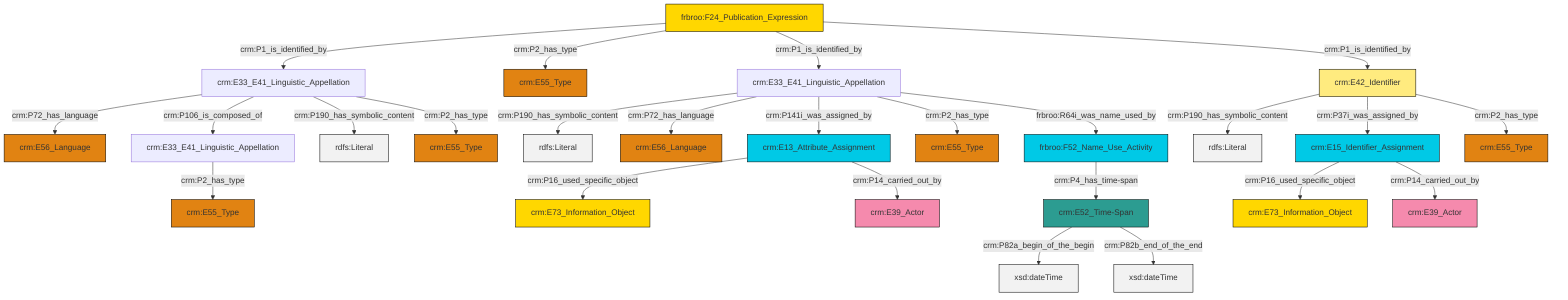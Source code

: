 graph TD
classDef Literal fill:#f2f2f2,stroke:#000000;
classDef CRM_Entity fill:#FFFFFF,stroke:#000000;
classDef Temporal_Entity fill:#00C9E6, stroke:#000000;
classDef Type fill:#E18312, stroke:#000000;
classDef Time-Span fill:#2C9C91, stroke:#000000;
classDef Appellation fill:#FFEB7F, stroke:#000000;
classDef Place fill:#008836, stroke:#000000;
classDef Persistent_Item fill:#B266B2, stroke:#000000;
classDef Conceptual_Object fill:#FFD700, stroke:#000000;
classDef Physical_Thing fill:#D2B48C, stroke:#000000;
classDef Actor fill:#f58aad, stroke:#000000;
classDef PC_Classes fill:#4ce600, stroke:#000000;
classDef Multi fill:#cccccc,stroke:#000000;

0["frbroo:F24_Publication_Expression"]:::Conceptual_Object -->|crm:P1_is_identified_by| 1["crm:E33_E41_Linguistic_Appellation"]:::Default
1["crm:E33_E41_Linguistic_Appellation"]:::Default -->|crm:P72_has_language| 4["crm:E56_Language"]:::Type
5["crm:E33_E41_Linguistic_Appellation"]:::Default -->|crm:P190_has_symbolic_content| 6[rdfs:Literal]:::Literal
9["crm:E52_Time-Span"]:::Time-Span -->|crm:P82a_begin_of_the_begin| 10[xsd:dateTime]:::Literal
12["crm:E15_Identifier_Assignment"]:::Temporal_Entity -->|crm:P16_used_specific_object| 13["crm:E73_Information_Object"]:::Conceptual_Object
5["crm:E33_E41_Linguistic_Appellation"]:::Default -->|crm:P72_has_language| 2["crm:E56_Language"]:::Type
1["crm:E33_E41_Linguistic_Appellation"]:::Default -->|crm:P106_is_composed_of| 17["crm:E33_E41_Linguistic_Appellation"]:::Default
18["frbroo:F52_Name_Use_Activity"]:::Temporal_Entity -->|crm:P4_has_time-span| 9["crm:E52_Time-Span"]:::Time-Span
5["crm:E33_E41_Linguistic_Appellation"]:::Default -->|crm:P141i_was_assigned_by| 7["crm:E13_Attribute_Assignment"]:::Temporal_Entity
7["crm:E13_Attribute_Assignment"]:::Temporal_Entity -->|crm:P16_used_specific_object| 21["crm:E73_Information_Object"]:::Conceptual_Object
17["crm:E33_E41_Linguistic_Appellation"]:::Default -->|crm:P2_has_type| 22["crm:E55_Type"]:::Type
26["crm:E42_Identifier"]:::Appellation -->|crm:P190_has_symbolic_content| 27[rdfs:Literal]:::Literal
0["frbroo:F24_Publication_Expression"]:::Conceptual_Object -->|crm:P2_has_type| 29["crm:E55_Type"]:::Type
7["crm:E13_Attribute_Assignment"]:::Temporal_Entity -->|crm:P14_carried_out_by| 19["crm:E39_Actor"]:::Actor
12["crm:E15_Identifier_Assignment"]:::Temporal_Entity -->|crm:P14_carried_out_by| 32["crm:E39_Actor"]:::Actor
1["crm:E33_E41_Linguistic_Appellation"]:::Default -->|crm:P190_has_symbolic_content| 34[rdfs:Literal]:::Literal
9["crm:E52_Time-Span"]:::Time-Span -->|crm:P82b_end_of_the_end| 36[xsd:dateTime]:::Literal
0["frbroo:F24_Publication_Expression"]:::Conceptual_Object -->|crm:P1_is_identified_by| 5["crm:E33_E41_Linguistic_Appellation"]:::Default
5["crm:E33_E41_Linguistic_Appellation"]:::Default -->|crm:P2_has_type| 23["crm:E55_Type"]:::Type
26["crm:E42_Identifier"]:::Appellation -->|crm:P37i_was_assigned_by| 12["crm:E15_Identifier_Assignment"]:::Temporal_Entity
26["crm:E42_Identifier"]:::Appellation -->|crm:P2_has_type| 39["crm:E55_Type"]:::Type
1["crm:E33_E41_Linguistic_Appellation"]:::Default -->|crm:P2_has_type| 14["crm:E55_Type"]:::Type
0["frbroo:F24_Publication_Expression"]:::Conceptual_Object -->|crm:P1_is_identified_by| 26["crm:E42_Identifier"]:::Appellation
5["crm:E33_E41_Linguistic_Appellation"]:::Default -->|frbroo:R64i_was_name_used_by| 18["frbroo:F52_Name_Use_Activity"]:::Temporal_Entity